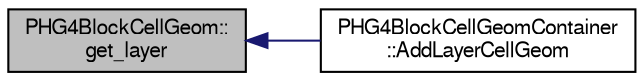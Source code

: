 digraph "PHG4BlockCellGeom::get_layer"
{
  bgcolor="transparent";
  edge [fontname="FreeSans",fontsize="10",labelfontname="FreeSans",labelfontsize="10"];
  node [fontname="FreeSans",fontsize="10",shape=record];
  rankdir="LR";
  Node1 [label="PHG4BlockCellGeom::\lget_layer",height=0.2,width=0.4,color="black", fillcolor="grey75", style="filled" fontcolor="black"];
  Node1 -> Node2 [dir="back",color="midnightblue",fontsize="10",style="solid",fontname="FreeSans"];
  Node2 [label="PHG4BlockCellGeomContainer\l::AddLayerCellGeom",height=0.2,width=0.4,color="black",URL="$d3/d78/classPHG4BlockCellGeomContainer.html#aee8bd3be6a6b426dc413acf65cfbe7f0"];
}
